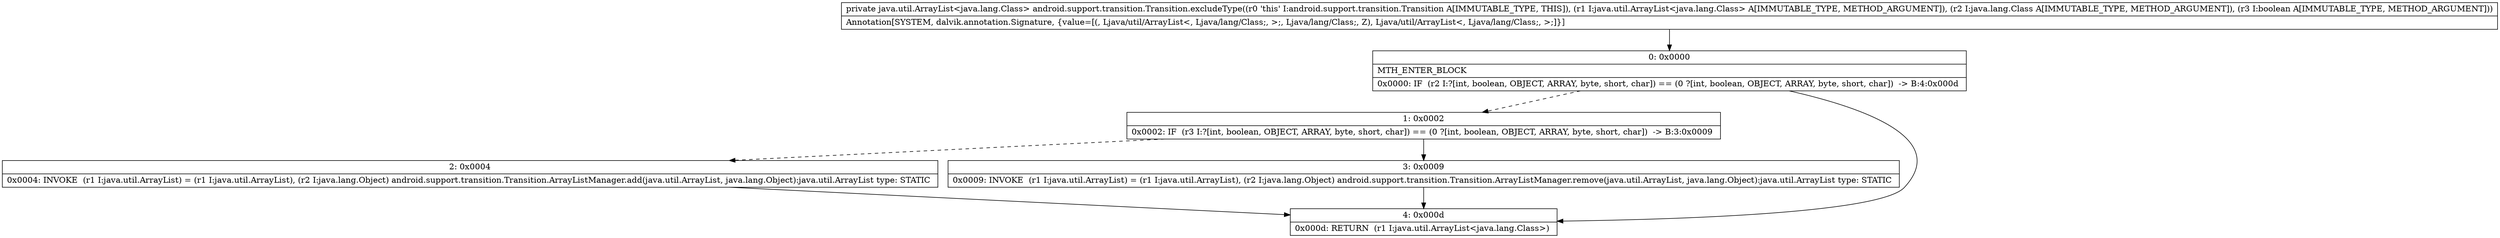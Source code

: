 digraph "CFG forandroid.support.transition.Transition.excludeType(Ljava\/util\/ArrayList;Ljava\/lang\/Class;Z)Ljava\/util\/ArrayList;" {
Node_0 [shape=record,label="{0\:\ 0x0000|MTH_ENTER_BLOCK\l|0x0000: IF  (r2 I:?[int, boolean, OBJECT, ARRAY, byte, short, char]) == (0 ?[int, boolean, OBJECT, ARRAY, byte, short, char])  \-\> B:4:0x000d \l}"];
Node_1 [shape=record,label="{1\:\ 0x0002|0x0002: IF  (r3 I:?[int, boolean, OBJECT, ARRAY, byte, short, char]) == (0 ?[int, boolean, OBJECT, ARRAY, byte, short, char])  \-\> B:3:0x0009 \l}"];
Node_2 [shape=record,label="{2\:\ 0x0004|0x0004: INVOKE  (r1 I:java.util.ArrayList) = (r1 I:java.util.ArrayList), (r2 I:java.lang.Object) android.support.transition.Transition.ArrayListManager.add(java.util.ArrayList, java.lang.Object):java.util.ArrayList type: STATIC \l}"];
Node_3 [shape=record,label="{3\:\ 0x0009|0x0009: INVOKE  (r1 I:java.util.ArrayList) = (r1 I:java.util.ArrayList), (r2 I:java.lang.Object) android.support.transition.Transition.ArrayListManager.remove(java.util.ArrayList, java.lang.Object):java.util.ArrayList type: STATIC \l}"];
Node_4 [shape=record,label="{4\:\ 0x000d|0x000d: RETURN  (r1 I:java.util.ArrayList\<java.lang.Class\>) \l}"];
MethodNode[shape=record,label="{private java.util.ArrayList\<java.lang.Class\> android.support.transition.Transition.excludeType((r0 'this' I:android.support.transition.Transition A[IMMUTABLE_TYPE, THIS]), (r1 I:java.util.ArrayList\<java.lang.Class\> A[IMMUTABLE_TYPE, METHOD_ARGUMENT]), (r2 I:java.lang.Class A[IMMUTABLE_TYPE, METHOD_ARGUMENT]), (r3 I:boolean A[IMMUTABLE_TYPE, METHOD_ARGUMENT]))  | Annotation[SYSTEM, dalvik.annotation.Signature, \{value=[(, Ljava\/util\/ArrayList\<, Ljava\/lang\/Class;, \>;, Ljava\/lang\/Class;, Z), Ljava\/util\/ArrayList\<, Ljava\/lang\/Class;, \>;]\}]\l}"];
MethodNode -> Node_0;
Node_0 -> Node_1[style=dashed];
Node_0 -> Node_4;
Node_1 -> Node_2[style=dashed];
Node_1 -> Node_3;
Node_2 -> Node_4;
Node_3 -> Node_4;
}

